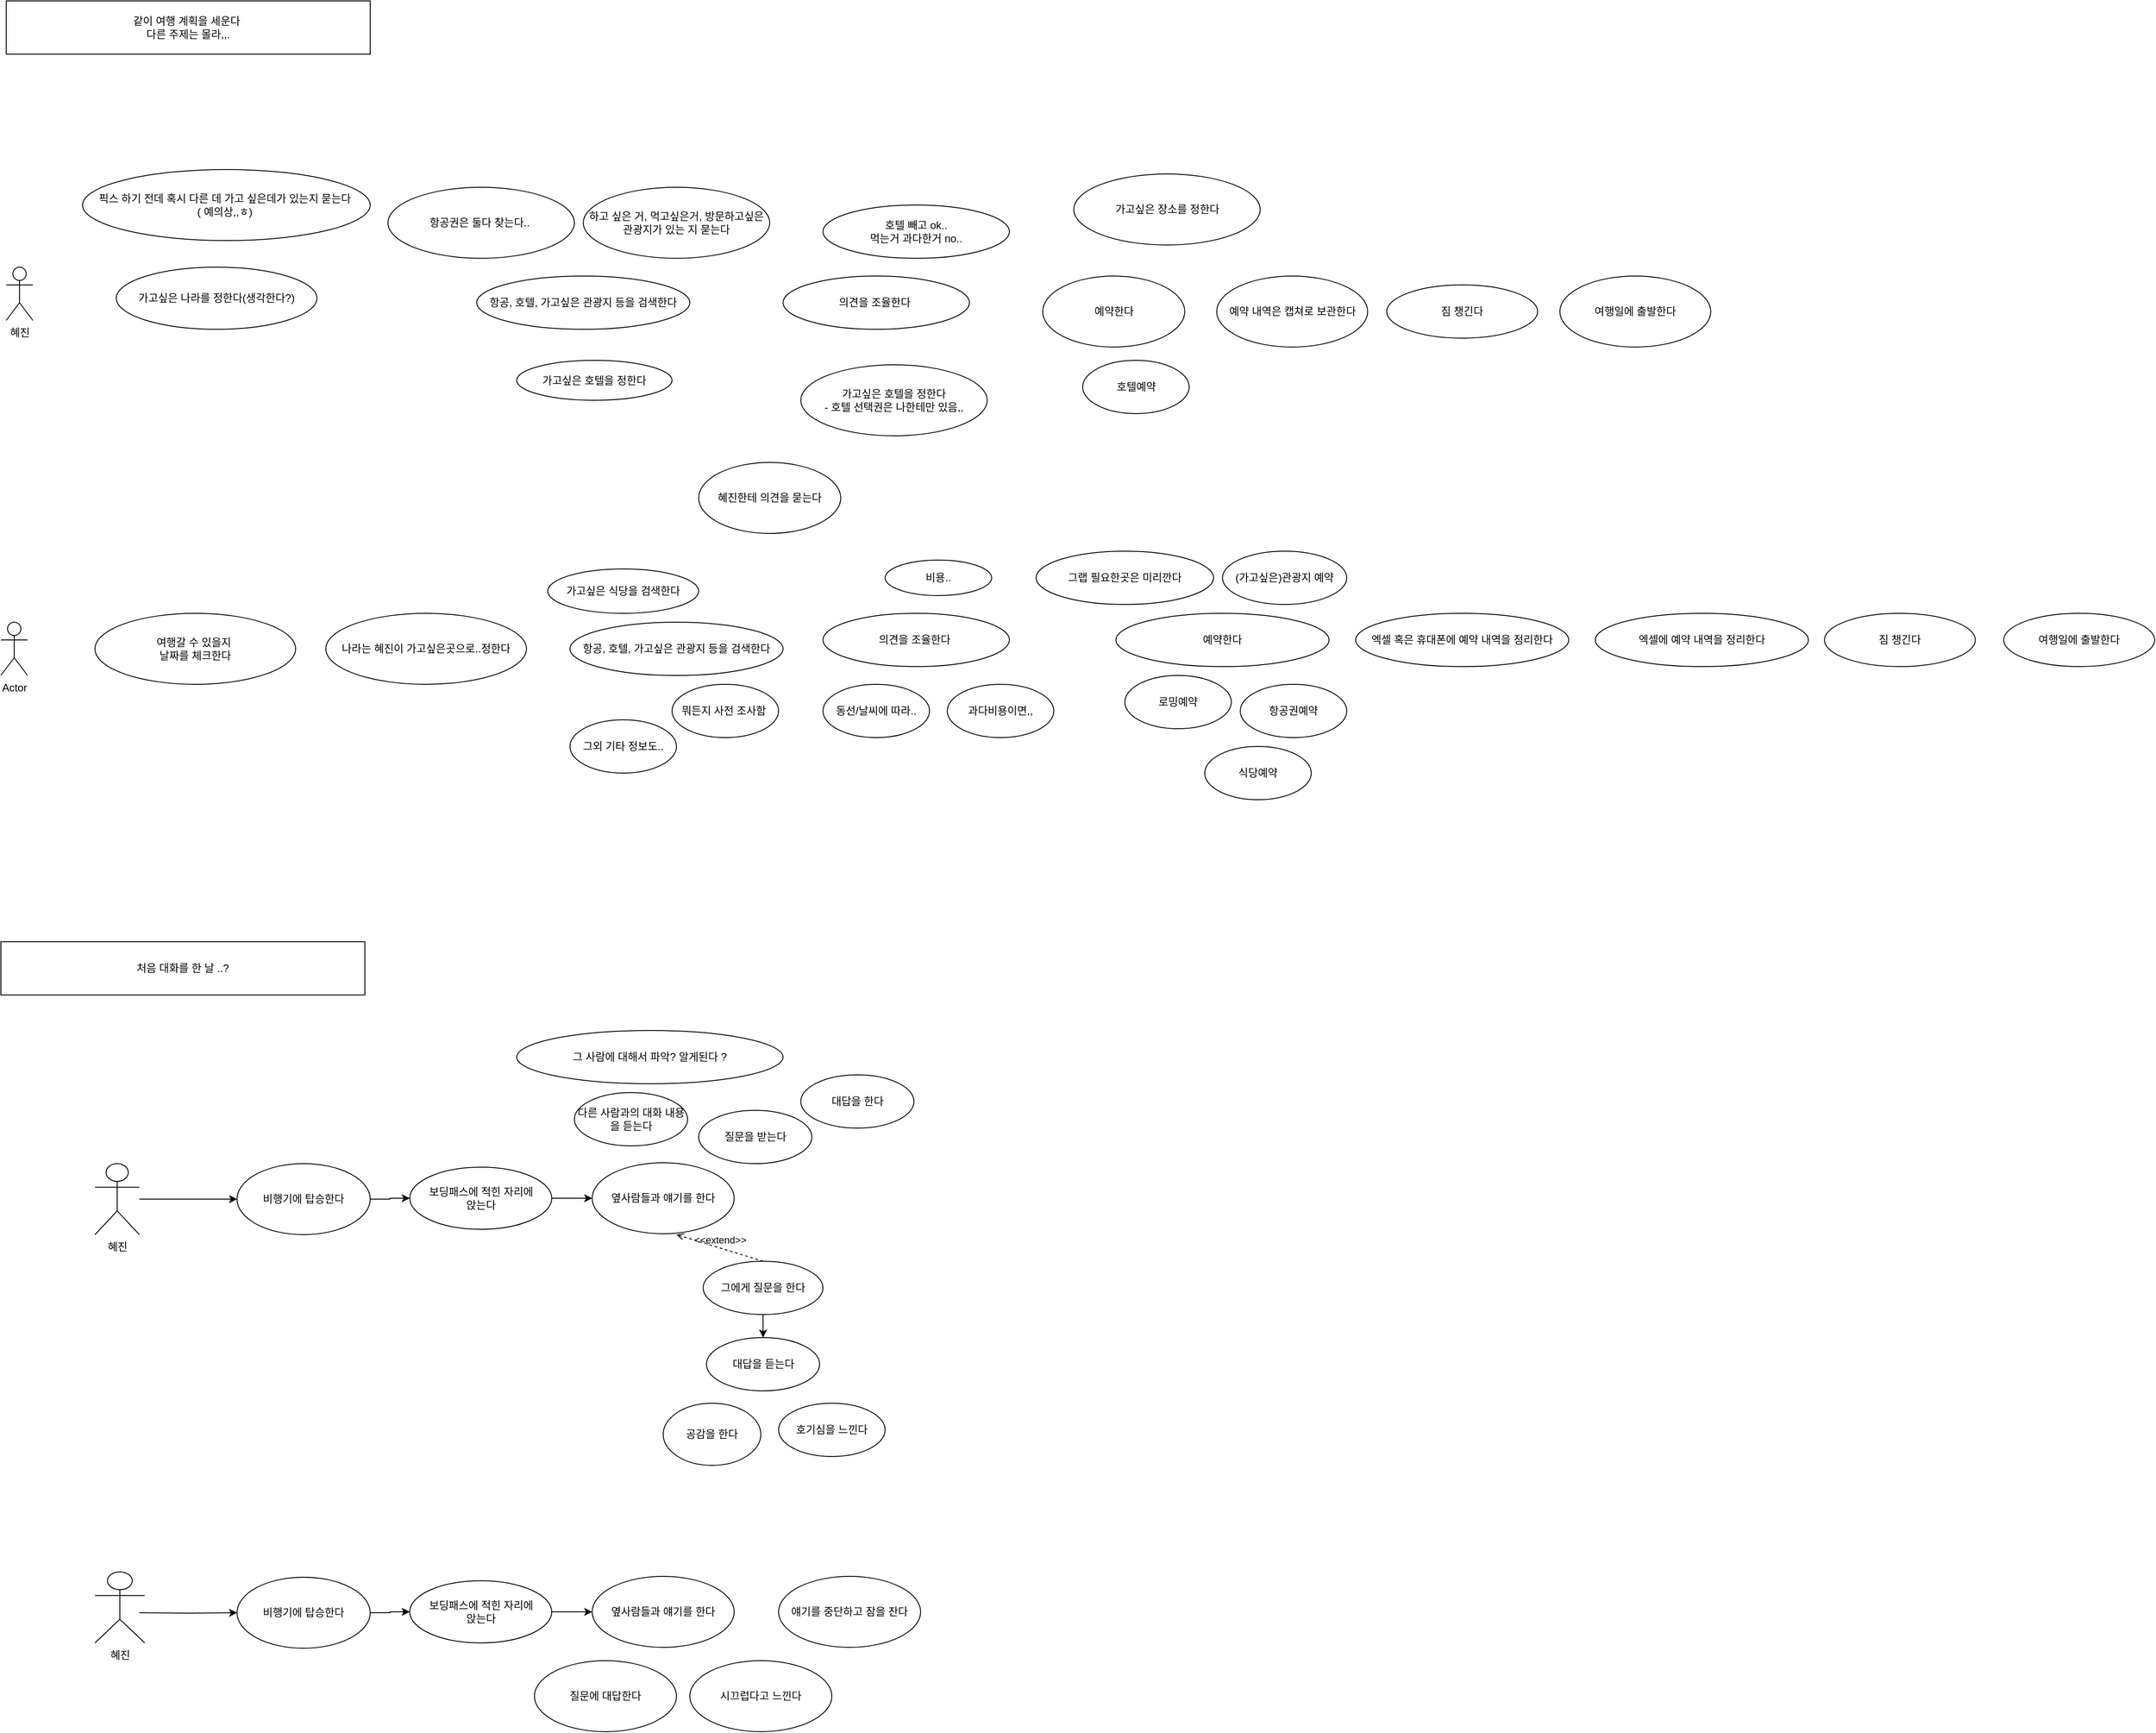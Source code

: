 <mxfile version="21.7.4" type="github">
  <diagram name="페이지-1" id="k2FcLoicwnxRyfrrzRYV">
    <mxGraphModel dx="1322" dy="709" grid="1" gridSize="10" guides="1" tooltips="1" connect="1" arrows="1" fold="1" page="1" pageScale="1" pageWidth="827" pageHeight="1169" math="0" shadow="0">
      <root>
        <mxCell id="0" />
        <mxCell id="1" parent="0" />
        <mxCell id="rPYXtISZH8Ec6PWSo8-g-1" value="혜진" style="shape=umlActor;verticalLabelPosition=bottom;verticalAlign=top;html=1;outlineConnect=0;" parent="1" vertex="1">
          <mxGeometry x="20" y="540" width="30" height="60" as="geometry" />
        </mxCell>
        <mxCell id="rPYXtISZH8Ec6PWSo8-g-2" value="Actor" style="shape=umlActor;verticalLabelPosition=bottom;verticalAlign=top;html=1;outlineConnect=0;" parent="1" vertex="1">
          <mxGeometry x="14" y="940" width="30" height="60" as="geometry" />
        </mxCell>
        <mxCell id="RUqWmiBKXHMPYA4MpKj5-1" value="가고싶은 나라를 정한다(생각한다?)" style="ellipse;whiteSpace=wrap;html=1;" parent="1" vertex="1">
          <mxGeometry x="144" y="540" width="226" height="70" as="geometry" />
        </mxCell>
        <mxCell id="RUqWmiBKXHMPYA4MpKj5-2" value="가고싶은 호텔을 정한다&lt;br&gt;- 호텔 선택권은 나한테만 있음,," style="ellipse;whiteSpace=wrap;html=1;" parent="1" vertex="1">
          <mxGeometry x="915" y="650" width="210" height="80" as="geometry" />
        </mxCell>
        <mxCell id="RUqWmiBKXHMPYA4MpKj5-3" value="같이 여행 계획을 세운다&amp;nbsp;&lt;br&gt;다른 주제는 몰라,,." style="rounded=0;whiteSpace=wrap;html=1;" parent="1" vertex="1">
          <mxGeometry x="20" y="240" width="410" height="60" as="geometry" />
        </mxCell>
        <mxCell id="RUqWmiBKXHMPYA4MpKj5-4" value="항공권은 둘다 찾는다..&amp;nbsp;" style="ellipse;whiteSpace=wrap;html=1;" parent="1" vertex="1">
          <mxGeometry x="450" y="450" width="210" height="80" as="geometry" />
        </mxCell>
        <mxCell id="RUqWmiBKXHMPYA4MpKj5-5" value="가고싶은 호텔을 정한다" style="ellipse;whiteSpace=wrap;html=1;" parent="1" vertex="1">
          <mxGeometry x="595" y="645" width="175" height="45" as="geometry" />
        </mxCell>
        <mxCell id="RUqWmiBKXHMPYA4MpKj5-6" value="가고싶은 장소를 정한다" style="ellipse;whiteSpace=wrap;html=1;" parent="1" vertex="1">
          <mxGeometry x="1222.5" y="435" width="210" height="80" as="geometry" />
        </mxCell>
        <mxCell id="RUqWmiBKXHMPYA4MpKj5-7" value="하고 싶은 거, 먹고싶은거, 방문하고싶은 관광지가 있는 지 묻는다" style="ellipse;whiteSpace=wrap;html=1;" parent="1" vertex="1">
          <mxGeometry x="670" y="450" width="210" height="80" as="geometry" />
        </mxCell>
        <mxCell id="RUqWmiBKXHMPYA4MpKj5-8" value="픽스 하기 전데 혹시 다른 데 가고 싶은데가 있는지 묻는다&amp;nbsp;&lt;br&gt;( 예의상,,ㅎ)&amp;nbsp;" style="ellipse;whiteSpace=wrap;html=1;" parent="1" vertex="1">
          <mxGeometry x="106" y="430" width="324" height="80" as="geometry" />
        </mxCell>
        <mxCell id="RUqWmiBKXHMPYA4MpKj5-9" value="여행일에 출발한다" style="ellipse;whiteSpace=wrap;html=1;" parent="1" vertex="1">
          <mxGeometry x="1770" y="550" width="170" height="80" as="geometry" />
        </mxCell>
        <mxCell id="vMS1KnMsAedpwqnBsjD3-1" value="의견을 조율한다&amp;nbsp;" style="ellipse;whiteSpace=wrap;html=1;" parent="1" vertex="1">
          <mxGeometry x="895" y="550" width="210" height="60" as="geometry" />
        </mxCell>
        <mxCell id="vMS1KnMsAedpwqnBsjD3-2" value="항공, 호텔, 가고싶은 관광지 등을 검색한다" style="ellipse;whiteSpace=wrap;html=1;" parent="1" vertex="1">
          <mxGeometry x="550" y="550" width="240" height="60" as="geometry" />
        </mxCell>
        <mxCell id="vMS1KnMsAedpwqnBsjD3-3" value="예약한다" style="ellipse;whiteSpace=wrap;html=1;" parent="1" vertex="1">
          <mxGeometry x="1187.5" y="550" width="160" height="80" as="geometry" />
        </mxCell>
        <mxCell id="vMS1KnMsAedpwqnBsjD3-4" value="여행갈 수 있을지&amp;nbsp;&lt;br&gt;날짜를 체크한다" style="ellipse;whiteSpace=wrap;html=1;" parent="1" vertex="1">
          <mxGeometry x="120" y="930" width="226" height="80" as="geometry" />
        </mxCell>
        <mxCell id="vMS1KnMsAedpwqnBsjD3-5" value="나라는 혜진이 가고싶은곳으로..정한다" style="ellipse;whiteSpace=wrap;html=1;" parent="1" vertex="1">
          <mxGeometry x="380" y="930" width="226" height="80" as="geometry" />
        </mxCell>
        <mxCell id="vMS1KnMsAedpwqnBsjD3-6" value="항공, 호텔, 가고싶은 관광지 등을 검색한다" style="ellipse;whiteSpace=wrap;html=1;" parent="1" vertex="1">
          <mxGeometry x="655" y="940" width="240" height="60" as="geometry" />
        </mxCell>
        <mxCell id="vMS1KnMsAedpwqnBsjD3-7" value="가고싶은 식당을 검색한다" style="ellipse;whiteSpace=wrap;html=1;" parent="1" vertex="1">
          <mxGeometry x="630" y="880" width="170" height="50" as="geometry" />
        </mxCell>
        <mxCell id="vMS1KnMsAedpwqnBsjD3-8" value="혜진한테 의견을 묻는다" style="ellipse;whiteSpace=wrap;html=1;" parent="1" vertex="1">
          <mxGeometry x="800" y="760" width="160" height="80" as="geometry" />
        </mxCell>
        <mxCell id="vMS1KnMsAedpwqnBsjD3-9" value="예약한다" style="ellipse;whiteSpace=wrap;html=1;" parent="1" vertex="1">
          <mxGeometry x="1270" y="930" width="240" height="60" as="geometry" />
        </mxCell>
        <mxCell id="vMS1KnMsAedpwqnBsjD3-10" value="엑셀 혹은 휴대폰에 예약 내역을 정리한다" style="ellipse;whiteSpace=wrap;html=1;" parent="1" vertex="1">
          <mxGeometry x="1540" y="930" width="240" height="60" as="geometry" />
        </mxCell>
        <mxCell id="vMS1KnMsAedpwqnBsjD3-11" value="엑셀에 예약 내역을 정리한다" style="ellipse;whiteSpace=wrap;html=1;" parent="1" vertex="1">
          <mxGeometry x="1810" y="930" width="240" height="60" as="geometry" />
        </mxCell>
        <mxCell id="vMS1KnMsAedpwqnBsjD3-12" value="그외 기타 정보도.." style="ellipse;whiteSpace=wrap;html=1;" parent="1" vertex="1">
          <mxGeometry x="655" y="1050" width="120" height="60" as="geometry" />
        </mxCell>
        <mxCell id="vMS1KnMsAedpwqnBsjD3-13" value="로밍예약" style="ellipse;whiteSpace=wrap;html=1;" parent="1" vertex="1">
          <mxGeometry x="1280" y="1000" width="120" height="60" as="geometry" />
        </mxCell>
        <mxCell id="vMS1KnMsAedpwqnBsjD3-14" value="항공권예약" style="ellipse;whiteSpace=wrap;html=1;" parent="1" vertex="1">
          <mxGeometry x="1410" y="1010" width="120" height="60" as="geometry" />
        </mxCell>
        <mxCell id="vMS1KnMsAedpwqnBsjD3-15" value="식당예약" style="ellipse;whiteSpace=wrap;html=1;" parent="1" vertex="1">
          <mxGeometry x="1370" y="1080" width="120" height="60" as="geometry" />
        </mxCell>
        <mxCell id="vMS1KnMsAedpwqnBsjD3-16" value="(가고싶은)관광지 예약" style="ellipse;whiteSpace=wrap;html=1;" parent="1" vertex="1">
          <mxGeometry x="1390" y="860" width="140" height="60" as="geometry" />
        </mxCell>
        <mxCell id="vMS1KnMsAedpwqnBsjD3-17" value="호텔예약" style="ellipse;whiteSpace=wrap;html=1;" parent="1" vertex="1">
          <mxGeometry x="1232.5" y="645" width="120" height="60" as="geometry" />
        </mxCell>
        <mxCell id="vMS1KnMsAedpwqnBsjD3-18" value="의견을 조율한다&amp;nbsp;" style="ellipse;whiteSpace=wrap;html=1;" parent="1" vertex="1">
          <mxGeometry x="940" y="930" width="210" height="60" as="geometry" />
        </mxCell>
        <mxCell id="vMS1KnMsAedpwqnBsjD3-19" value="동선/날씨에 따라.." style="ellipse;whiteSpace=wrap;html=1;" parent="1" vertex="1">
          <mxGeometry x="940" y="1010" width="120" height="60" as="geometry" />
        </mxCell>
        <mxCell id="vMS1KnMsAedpwqnBsjD3-20" value="과다비용이면,," style="ellipse;whiteSpace=wrap;html=1;" parent="1" vertex="1">
          <mxGeometry x="1080" y="1010" width="120" height="60" as="geometry" />
        </mxCell>
        <mxCell id="vMS1KnMsAedpwqnBsjD3-21" value="비용.." style="ellipse;whiteSpace=wrap;html=1;" parent="1" vertex="1">
          <mxGeometry x="1010" y="870" width="120" height="40" as="geometry" />
        </mxCell>
        <mxCell id="vMS1KnMsAedpwqnBsjD3-22" value="뭐든지 사전 조사함&amp;nbsp;" style="ellipse;whiteSpace=wrap;html=1;" parent="1" vertex="1">
          <mxGeometry x="770" y="1010" width="120" height="60" as="geometry" />
        </mxCell>
        <mxCell id="vMS1KnMsAedpwqnBsjD3-23" value="예약 내역은 캡쳐로 보관한다" style="ellipse;whiteSpace=wrap;html=1;" parent="1" vertex="1">
          <mxGeometry x="1383.5" y="550" width="170" height="80" as="geometry" />
        </mxCell>
        <mxCell id="vMS1KnMsAedpwqnBsjD3-25" value="그랩 필요한곳은 미리깐다" style="ellipse;whiteSpace=wrap;html=1;" parent="1" vertex="1">
          <mxGeometry x="1180" y="860" width="200" height="60" as="geometry" />
        </mxCell>
        <mxCell id="vMS1KnMsAedpwqnBsjD3-26" value="호텔 빼고 ok..&lt;br&gt;먹는거 과다한거 no.." style="ellipse;whiteSpace=wrap;html=1;" parent="1" vertex="1">
          <mxGeometry x="940" y="470" width="210" height="60" as="geometry" />
        </mxCell>
        <mxCell id="vMS1KnMsAedpwqnBsjD3-27" value="여행일에 출발한다" style="ellipse;whiteSpace=wrap;html=1;" parent="1" vertex="1">
          <mxGeometry x="2270" y="930" width="170" height="60" as="geometry" />
        </mxCell>
        <mxCell id="vMS1KnMsAedpwqnBsjD3-28" value="짐 챙긴다" style="ellipse;whiteSpace=wrap;html=1;" parent="1" vertex="1">
          <mxGeometry x="2068" y="930" width="170" height="60" as="geometry" />
        </mxCell>
        <mxCell id="vMS1KnMsAedpwqnBsjD3-29" value="짐 챙긴다" style="ellipse;whiteSpace=wrap;html=1;" parent="1" vertex="1">
          <mxGeometry x="1575" y="560" width="170" height="60" as="geometry" />
        </mxCell>
        <mxCell id="hGHFwsr7ka3LELT5JHu7-14" value="" style="edgeStyle=orthogonalEdgeStyle;rounded=0;orthogonalLoop=1;jettySize=auto;html=1;" edge="1" parent="1" source="hGHFwsr7ka3LELT5JHu7-1" target="hGHFwsr7ka3LELT5JHu7-7">
          <mxGeometry relative="1" as="geometry" />
        </mxCell>
        <mxCell id="hGHFwsr7ka3LELT5JHu7-1" value="혜진" style="shape=umlActor;verticalLabelPosition=bottom;verticalAlign=top;html=1;outlineConnect=0;" vertex="1" parent="1">
          <mxGeometry x="120" y="1550" width="50" height="80" as="geometry" />
        </mxCell>
        <mxCell id="hGHFwsr7ka3LELT5JHu7-3" value="처음 대화를 한 날 ..?" style="rounded=0;whiteSpace=wrap;html=1;" vertex="1" parent="1">
          <mxGeometry x="14" y="1300" width="410" height="60" as="geometry" />
        </mxCell>
        <mxCell id="hGHFwsr7ka3LELT5JHu7-16" value="" style="edgeStyle=orthogonalEdgeStyle;rounded=0;orthogonalLoop=1;jettySize=auto;html=1;" edge="1" parent="1" source="hGHFwsr7ka3LELT5JHu7-4" target="hGHFwsr7ka3LELT5JHu7-6">
          <mxGeometry relative="1" as="geometry" />
        </mxCell>
        <mxCell id="hGHFwsr7ka3LELT5JHu7-4" value="보딩패스에 적힌 자리에&lt;br&gt;앉는다" style="ellipse;whiteSpace=wrap;html=1;" vertex="1" parent="1">
          <mxGeometry x="474.5" y="1554" width="160" height="70" as="geometry" />
        </mxCell>
        <mxCell id="hGHFwsr7ka3LELT5JHu7-6" value="옆사람들과 얘기를 한다" style="ellipse;whiteSpace=wrap;html=1;" vertex="1" parent="1">
          <mxGeometry x="680" y="1549" width="160" height="80" as="geometry" />
        </mxCell>
        <mxCell id="hGHFwsr7ka3LELT5JHu7-12" value="" style="edgeStyle=orthogonalEdgeStyle;rounded=0;orthogonalLoop=1;jettySize=auto;html=1;" edge="1" parent="1" source="hGHFwsr7ka3LELT5JHu7-7" target="hGHFwsr7ka3LELT5JHu7-4">
          <mxGeometry relative="1" as="geometry" />
        </mxCell>
        <mxCell id="hGHFwsr7ka3LELT5JHu7-7" value="비행기에 탑승한다" style="ellipse;whiteSpace=wrap;html=1;" vertex="1" parent="1">
          <mxGeometry x="280" y="1550" width="150" height="80" as="geometry" />
        </mxCell>
        <mxCell id="hGHFwsr7ka3LELT5JHu7-30" value="" style="edgeStyle=orthogonalEdgeStyle;rounded=0;orthogonalLoop=1;jettySize=auto;html=1;" edge="1" parent="1" source="hGHFwsr7ka3LELT5JHu7-10" target="hGHFwsr7ka3LELT5JHu7-17">
          <mxGeometry relative="1" as="geometry" />
        </mxCell>
        <mxCell id="hGHFwsr7ka3LELT5JHu7-10" value="그에게 질문을 한다" style="ellipse;whiteSpace=wrap;html=1;" vertex="1" parent="1">
          <mxGeometry x="805" y="1660" width="135" height="60" as="geometry" />
        </mxCell>
        <mxCell id="hGHFwsr7ka3LELT5JHu7-11" value="혜진" style="shape=umlActor;verticalLabelPosition=bottom;verticalAlign=top;html=1;outlineConnect=0;" vertex="1" parent="1">
          <mxGeometry x="120" y="2010" width="56" height="80" as="geometry" />
        </mxCell>
        <mxCell id="hGHFwsr7ka3LELT5JHu7-17" value="대답을 듣는다" style="ellipse;whiteSpace=wrap;html=1;" vertex="1" parent="1">
          <mxGeometry x="808.75" y="1746" width="127.5" height="60" as="geometry" />
        </mxCell>
        <mxCell id="hGHFwsr7ka3LELT5JHu7-18" value="공감을 한다" style="ellipse;whiteSpace=wrap;html=1;" vertex="1" parent="1">
          <mxGeometry x="760" y="1820" width="110" height="70" as="geometry" />
        </mxCell>
        <mxCell id="hGHFwsr7ka3LELT5JHu7-19" value="호기심을 느낀다" style="ellipse;whiteSpace=wrap;html=1;" vertex="1" parent="1">
          <mxGeometry x="890" y="1820" width="120" height="60" as="geometry" />
        </mxCell>
        <mxCell id="hGHFwsr7ka3LELT5JHu7-20" value="" style="edgeStyle=orthogonalEdgeStyle;rounded=0;orthogonalLoop=1;jettySize=auto;html=1;" edge="1" parent="1" target="hGHFwsr7ka3LELT5JHu7-25">
          <mxGeometry relative="1" as="geometry">
            <mxPoint x="170" y="2056" as="sourcePoint" />
          </mxGeometry>
        </mxCell>
        <mxCell id="hGHFwsr7ka3LELT5JHu7-21" value="" style="edgeStyle=orthogonalEdgeStyle;rounded=0;orthogonalLoop=1;jettySize=auto;html=1;" edge="1" parent="1" source="hGHFwsr7ka3LELT5JHu7-22" target="hGHFwsr7ka3LELT5JHu7-23">
          <mxGeometry relative="1" as="geometry" />
        </mxCell>
        <mxCell id="hGHFwsr7ka3LELT5JHu7-22" value="보딩패스에 적힌 자리에&lt;br&gt;앉는다" style="ellipse;whiteSpace=wrap;html=1;" vertex="1" parent="1">
          <mxGeometry x="474.5" y="2020" width="160" height="70" as="geometry" />
        </mxCell>
        <mxCell id="hGHFwsr7ka3LELT5JHu7-23" value="옆사람들과 얘기를 한다" style="ellipse;whiteSpace=wrap;html=1;" vertex="1" parent="1">
          <mxGeometry x="680" y="2015" width="160" height="80" as="geometry" />
        </mxCell>
        <mxCell id="hGHFwsr7ka3LELT5JHu7-24" value="" style="edgeStyle=orthogonalEdgeStyle;rounded=0;orthogonalLoop=1;jettySize=auto;html=1;" edge="1" parent="1" source="hGHFwsr7ka3LELT5JHu7-25" target="hGHFwsr7ka3LELT5JHu7-22">
          <mxGeometry relative="1" as="geometry" />
        </mxCell>
        <mxCell id="hGHFwsr7ka3LELT5JHu7-25" value="비행기에 탑승한다" style="ellipse;whiteSpace=wrap;html=1;" vertex="1" parent="1">
          <mxGeometry x="280" y="2016" width="150" height="80" as="geometry" />
        </mxCell>
        <mxCell id="hGHFwsr7ka3LELT5JHu7-26" value="질문에 대답한다" style="ellipse;whiteSpace=wrap;html=1;" vertex="1" parent="1">
          <mxGeometry x="615" y="2110" width="160" height="80" as="geometry" />
        </mxCell>
        <mxCell id="hGHFwsr7ka3LELT5JHu7-27" value="시끄럽다고 느낀다" style="ellipse;whiteSpace=wrap;html=1;" vertex="1" parent="1">
          <mxGeometry x="790" y="2110" width="160" height="80" as="geometry" />
        </mxCell>
        <mxCell id="hGHFwsr7ka3LELT5JHu7-28" value="&amp;lt;&amp;lt;extend&amp;gt;&amp;gt;" style="html=1;verticalAlign=bottom;labelBackgroundColor=none;endArrow=open;endFill=0;dashed=1;rounded=0;entryX=0.594;entryY=1.012;entryDx=0;entryDy=0;entryPerimeter=0;exitX=0.5;exitY=0;exitDx=0;exitDy=0;" edge="1" parent="1" source="hGHFwsr7ka3LELT5JHu7-10" target="hGHFwsr7ka3LELT5JHu7-6">
          <mxGeometry width="160" relative="1" as="geometry">
            <mxPoint x="775" y="1674" as="sourcePoint" />
            <mxPoint x="935" y="1674" as="targetPoint" />
          </mxGeometry>
        </mxCell>
        <mxCell id="hGHFwsr7ka3LELT5JHu7-31" value="얘기를 중단하고 잠을 잔다" style="ellipse;whiteSpace=wrap;html=1;" vertex="1" parent="1">
          <mxGeometry x="890" y="2015" width="160" height="80" as="geometry" />
        </mxCell>
        <mxCell id="hGHFwsr7ka3LELT5JHu7-32" value="질문을 받는다" style="ellipse;whiteSpace=wrap;html=1;" vertex="1" parent="1">
          <mxGeometry x="800" y="1490" width="127.5" height="60" as="geometry" />
        </mxCell>
        <mxCell id="hGHFwsr7ka3LELT5JHu7-33" value="대답을 한다" style="ellipse;whiteSpace=wrap;html=1;" vertex="1" parent="1">
          <mxGeometry x="915" y="1450" width="127.5" height="60" as="geometry" />
        </mxCell>
        <mxCell id="hGHFwsr7ka3LELT5JHu7-34" value="그 사람에 대해서 파악? 알게된다 ?" style="ellipse;whiteSpace=wrap;html=1;" vertex="1" parent="1">
          <mxGeometry x="595" y="1400" width="300" height="60" as="geometry" />
        </mxCell>
        <mxCell id="hGHFwsr7ka3LELT5JHu7-35" value="다른 사람과의 대화 내용을 듣는다" style="ellipse;whiteSpace=wrap;html=1;" vertex="1" parent="1">
          <mxGeometry x="660" y="1470" width="127.5" height="60" as="geometry" />
        </mxCell>
      </root>
    </mxGraphModel>
  </diagram>
</mxfile>
